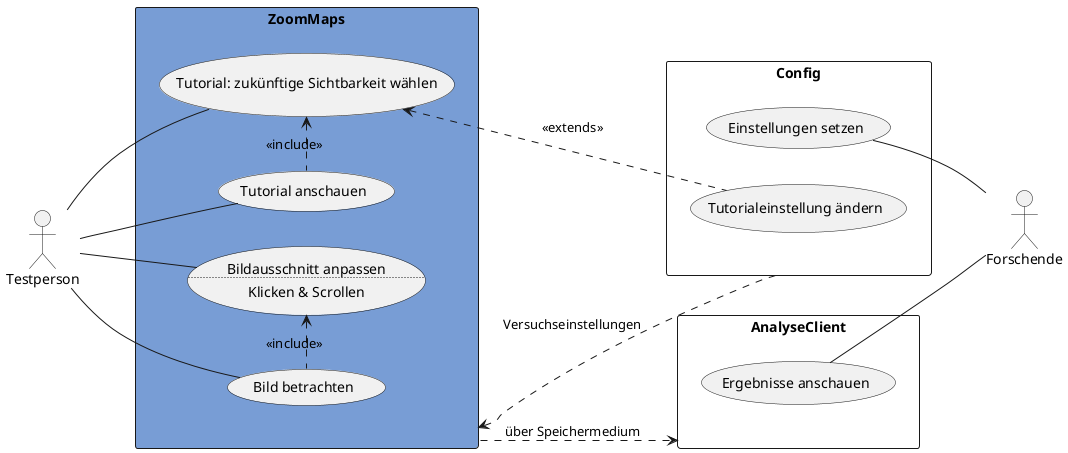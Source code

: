 @startuml zoommaps
left to right direction

actor Testperson as t
actor Forschende as f

rectangle ZoomMaps as z #789dd5 {
    usecase "Tutorial anschauen" as td
    usecase "Tutorial: zukünftige Sichtbarkeit wählen" as tw
    usecase "Bild betrachten" as bb
    usecase ba as "Bildausschnitt anpassen
    ..
    Klicken & Scrollen"
    td .l.> tw : <<include>>
    bb .l.> ba : <<include>>
}

rectangle AnalyseClient as a {
    usecase "Ergebnisse anschauen" as ea
}

rectangle Config as c {
    usecase "Einstellungen setzen" as es
    usecase "Tutorialeinstellung ändern" as tä
}

' Testperson
t -- td
t -- bb
t -- ba
t -- tw

' Forschende
es -- f
ea -- f

' intern
tw <.. tä : <<extends>>
z ..> a : über Speichermedium
z <.. c : Versuchseinstellungen

@enduml
